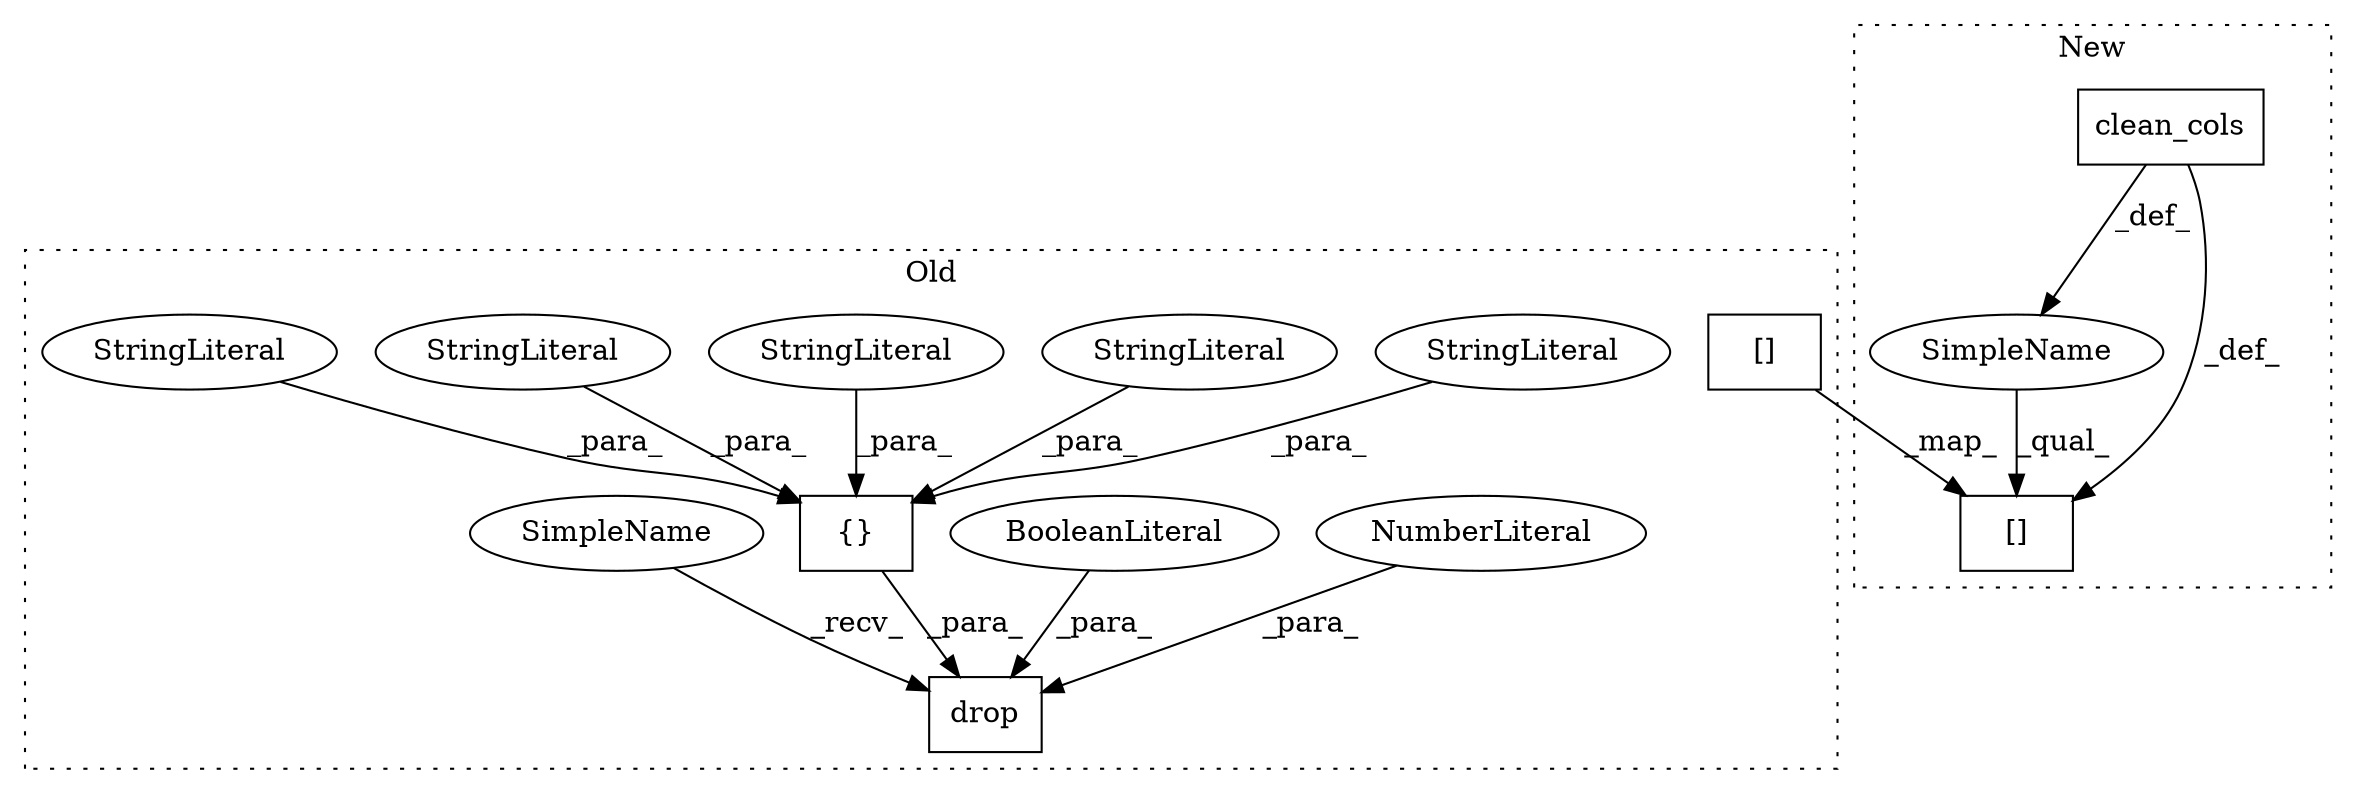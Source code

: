 digraph G {
subgraph cluster0 {
1 [label="{}" a="4" s="9349,9411" l="1,1" shape="box"];
3 [label="drop" a="32" s="9332,9419" l="5,1" shape="box"];
4 [label="NumberLiteral" a="34" s="9413" l="1" shape="ellipse"];
5 [label="BooleanLiteral" a="9" s="9415" l="4" shape="ellipse"];
6 [label="StringLiteral" a="45" s="9387" l="11" shape="ellipse"];
7 [label="StringLiteral" a="45" s="9350" l="13" shape="ellipse"];
8 [label="StringLiteral" a="45" s="9377" l="9" shape="ellipse"];
9 [label="StringLiteral" a="45" s="9399" l="12" shape="ellipse"];
10 [label="StringLiteral" a="45" s="9364" l="12" shape="ellipse"];
12 [label="[]" a="2" s="9504,9531" l="15,1" shape="box"];
14 [label="SimpleName" a="42" s="9317" l="14" shape="ellipse"];
label = "Old";
style="dotted";
}
subgraph cluster1 {
2 [label="clean_cols" a="32" s="9964,10010" l="11,1" shape="box"];
11 [label="SimpleName" a="42" s="9949" l="14" shape="ellipse"];
13 [label="[]" a="2" s="10095,10122" l="15,1" shape="box"];
label = "New";
style="dotted";
}
1 -> 3 [label="_para_"];
2 -> 13 [label="_def_"];
2 -> 11 [label="_def_"];
4 -> 3 [label="_para_"];
5 -> 3 [label="_para_"];
6 -> 1 [label="_para_"];
7 -> 1 [label="_para_"];
8 -> 1 [label="_para_"];
9 -> 1 [label="_para_"];
10 -> 1 [label="_para_"];
11 -> 13 [label="_qual_"];
12 -> 13 [label="_map_"];
14 -> 3 [label="_recv_"];
}